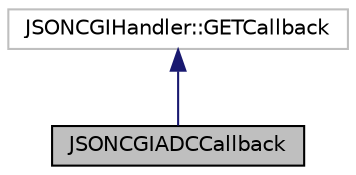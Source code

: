 digraph "JSONCGIADCCallback"
{
 // LATEX_PDF_SIZE
  edge [fontname="Helvetica",fontsize="10",labelfontname="Helvetica",labelfontsize="10"];
  node [fontname="Helvetica",fontsize="10",shape=record];
  Node1 [label="JSONCGIADCCallback",height=0.2,width=0.4,color="black", fillcolor="grey75", style="filled", fontcolor="black",tooltip="Callback handler which returns data to the nginx server."];
  Node2 -> Node1 [dir="back",color="midnightblue",fontsize="10",style="solid",fontname="Helvetica"];
  Node2 [label="JSONCGIHandler::GETCallback",height=0.2,width=0.4,color="grey75", fillcolor="white", style="filled",tooltip=" "];
}
